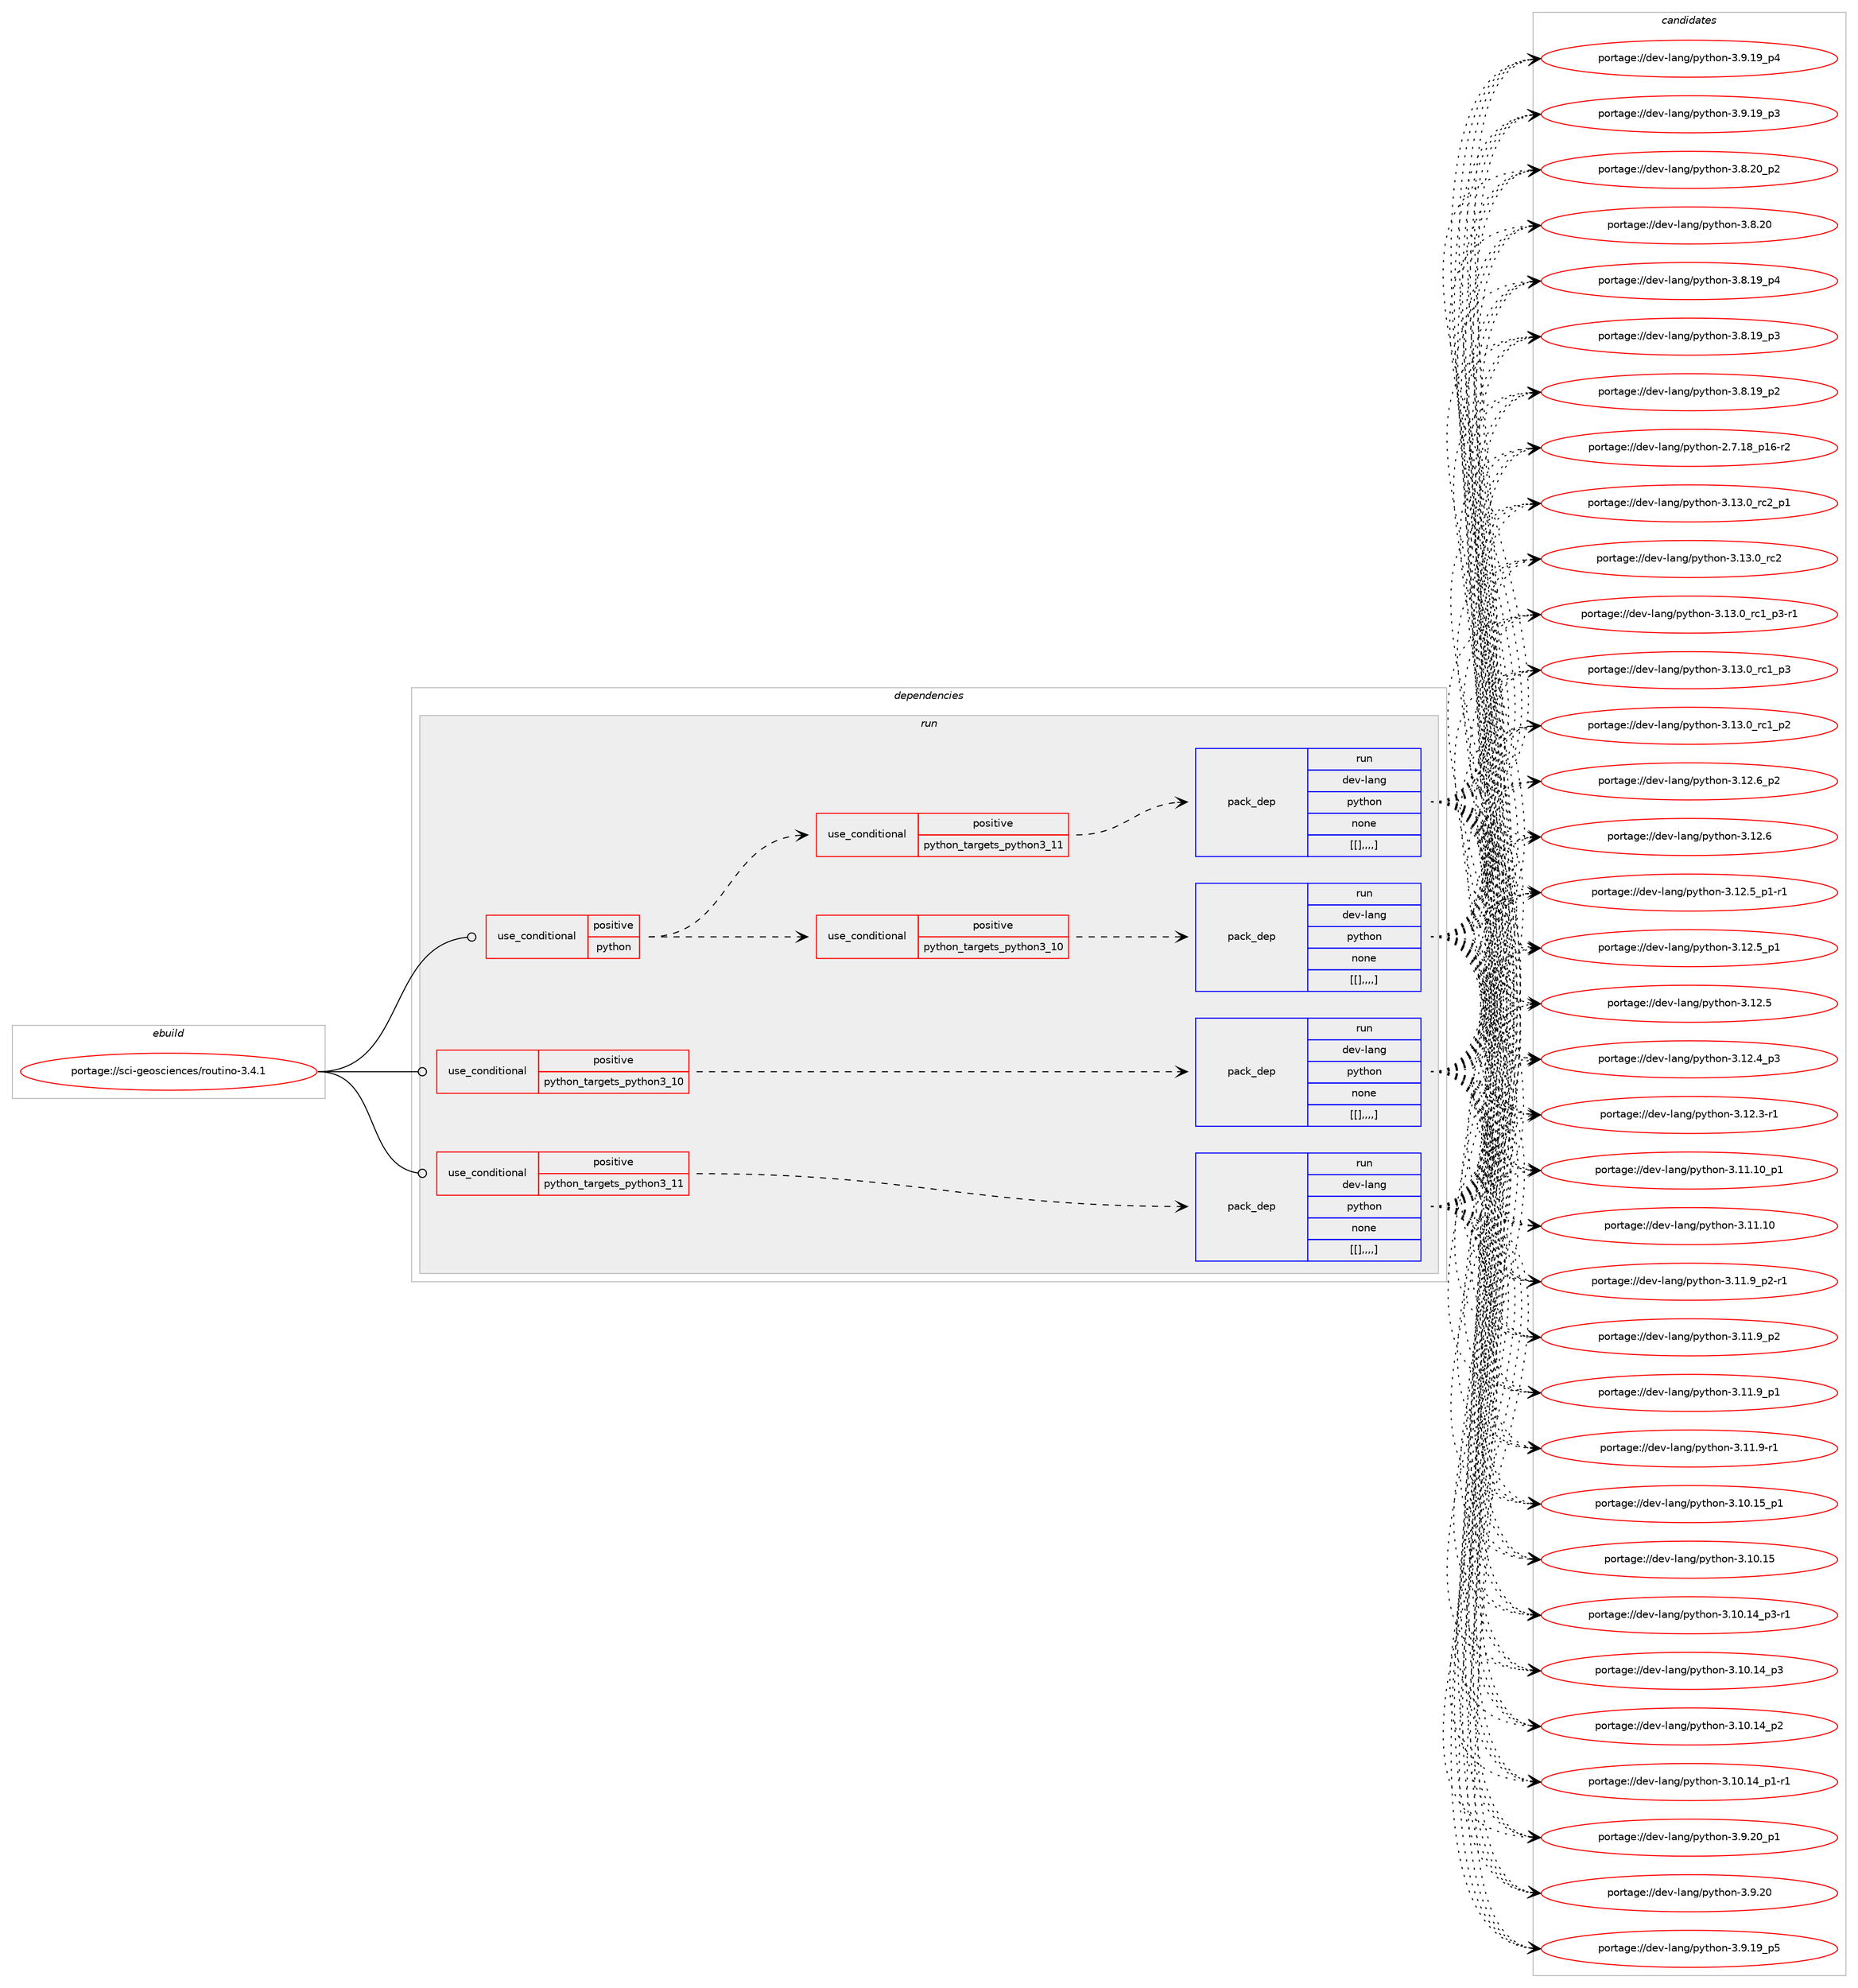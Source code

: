 digraph prolog {

# *************
# Graph options
# *************

newrank=true;
concentrate=true;
compound=true;
graph [rankdir=LR,fontname=Helvetica,fontsize=10,ranksep=1.5];#, ranksep=2.5, nodesep=0.2];
edge  [arrowhead=vee];
node  [fontname=Helvetica,fontsize=10];

# **********
# The ebuild
# **********

subgraph cluster_leftcol {
color=gray;
label=<<i>ebuild</i>>;
id [label="portage://sci-geosciences/routino-3.4.1", color=red, width=4, href="../sci-geosciences/routino-3.4.1.svg"];
}

# ****************
# The dependencies
# ****************

subgraph cluster_midcol {
color=gray;
label=<<i>dependencies</i>>;
subgraph cluster_compile {
fillcolor="#eeeeee";
style=filled;
label=<<i>compile</i>>;
}
subgraph cluster_compileandrun {
fillcolor="#eeeeee";
style=filled;
label=<<i>compile and run</i>>;
}
subgraph cluster_run {
fillcolor="#eeeeee";
style=filled;
label=<<i>run</i>>;
subgraph cond108780 {
dependency408276 [label=<<TABLE BORDER="0" CELLBORDER="1" CELLSPACING="0" CELLPADDING="4"><TR><TD ROWSPAN="3" CELLPADDING="10">use_conditional</TD></TR><TR><TD>positive</TD></TR><TR><TD>python</TD></TR></TABLE>>, shape=none, color=red];
subgraph cond108781 {
dependency408277 [label=<<TABLE BORDER="0" CELLBORDER="1" CELLSPACING="0" CELLPADDING="4"><TR><TD ROWSPAN="3" CELLPADDING="10">use_conditional</TD></TR><TR><TD>positive</TD></TR><TR><TD>python_targets_python3_10</TD></TR></TABLE>>, shape=none, color=red];
subgraph pack296629 {
dependency408278 [label=<<TABLE BORDER="0" CELLBORDER="1" CELLSPACING="0" CELLPADDING="4" WIDTH="220"><TR><TD ROWSPAN="6" CELLPADDING="30">pack_dep</TD></TR><TR><TD WIDTH="110">run</TD></TR><TR><TD>dev-lang</TD></TR><TR><TD>python</TD></TR><TR><TD>none</TD></TR><TR><TD>[[],,,,]</TD></TR></TABLE>>, shape=none, color=blue];
}
dependency408277:e -> dependency408278:w [weight=20,style="dashed",arrowhead="vee"];
}
dependency408276:e -> dependency408277:w [weight=20,style="dashed",arrowhead="vee"];
subgraph cond108782 {
dependency408279 [label=<<TABLE BORDER="0" CELLBORDER="1" CELLSPACING="0" CELLPADDING="4"><TR><TD ROWSPAN="3" CELLPADDING="10">use_conditional</TD></TR><TR><TD>positive</TD></TR><TR><TD>python_targets_python3_11</TD></TR></TABLE>>, shape=none, color=red];
subgraph pack296630 {
dependency408280 [label=<<TABLE BORDER="0" CELLBORDER="1" CELLSPACING="0" CELLPADDING="4" WIDTH="220"><TR><TD ROWSPAN="6" CELLPADDING="30">pack_dep</TD></TR><TR><TD WIDTH="110">run</TD></TR><TR><TD>dev-lang</TD></TR><TR><TD>python</TD></TR><TR><TD>none</TD></TR><TR><TD>[[],,,,]</TD></TR></TABLE>>, shape=none, color=blue];
}
dependency408279:e -> dependency408280:w [weight=20,style="dashed",arrowhead="vee"];
}
dependency408276:e -> dependency408279:w [weight=20,style="dashed",arrowhead="vee"];
}
id:e -> dependency408276:w [weight=20,style="solid",arrowhead="odot"];
subgraph cond108783 {
dependency408281 [label=<<TABLE BORDER="0" CELLBORDER="1" CELLSPACING="0" CELLPADDING="4"><TR><TD ROWSPAN="3" CELLPADDING="10">use_conditional</TD></TR><TR><TD>positive</TD></TR><TR><TD>python_targets_python3_10</TD></TR></TABLE>>, shape=none, color=red];
subgraph pack296631 {
dependency408282 [label=<<TABLE BORDER="0" CELLBORDER="1" CELLSPACING="0" CELLPADDING="4" WIDTH="220"><TR><TD ROWSPAN="6" CELLPADDING="30">pack_dep</TD></TR><TR><TD WIDTH="110">run</TD></TR><TR><TD>dev-lang</TD></TR><TR><TD>python</TD></TR><TR><TD>none</TD></TR><TR><TD>[[],,,,]</TD></TR></TABLE>>, shape=none, color=blue];
}
dependency408281:e -> dependency408282:w [weight=20,style="dashed",arrowhead="vee"];
}
id:e -> dependency408281:w [weight=20,style="solid",arrowhead="odot"];
subgraph cond108784 {
dependency408283 [label=<<TABLE BORDER="0" CELLBORDER="1" CELLSPACING="0" CELLPADDING="4"><TR><TD ROWSPAN="3" CELLPADDING="10">use_conditional</TD></TR><TR><TD>positive</TD></TR><TR><TD>python_targets_python3_11</TD></TR></TABLE>>, shape=none, color=red];
subgraph pack296632 {
dependency408284 [label=<<TABLE BORDER="0" CELLBORDER="1" CELLSPACING="0" CELLPADDING="4" WIDTH="220"><TR><TD ROWSPAN="6" CELLPADDING="30">pack_dep</TD></TR><TR><TD WIDTH="110">run</TD></TR><TR><TD>dev-lang</TD></TR><TR><TD>python</TD></TR><TR><TD>none</TD></TR><TR><TD>[[],,,,]</TD></TR></TABLE>>, shape=none, color=blue];
}
dependency408283:e -> dependency408284:w [weight=20,style="dashed",arrowhead="vee"];
}
id:e -> dependency408283:w [weight=20,style="solid",arrowhead="odot"];
}
}

# **************
# The candidates
# **************

subgraph cluster_choices {
rank=same;
color=gray;
label=<<i>candidates</i>>;

subgraph choice296629 {
color=black;
nodesep=1;
choice100101118451089711010347112121116104111110455146495146489511499509511249 [label="portage://dev-lang/python-3.13.0_rc2_p1", color=red, width=4,href="../dev-lang/python-3.13.0_rc2_p1.svg"];
choice10010111845108971101034711212111610411111045514649514648951149950 [label="portage://dev-lang/python-3.13.0_rc2", color=red, width=4,href="../dev-lang/python-3.13.0_rc2.svg"];
choice1001011184510897110103471121211161041111104551464951464895114994995112514511449 [label="portage://dev-lang/python-3.13.0_rc1_p3-r1", color=red, width=4,href="../dev-lang/python-3.13.0_rc1_p3-r1.svg"];
choice100101118451089711010347112121116104111110455146495146489511499499511251 [label="portage://dev-lang/python-3.13.0_rc1_p3", color=red, width=4,href="../dev-lang/python-3.13.0_rc1_p3.svg"];
choice100101118451089711010347112121116104111110455146495146489511499499511250 [label="portage://dev-lang/python-3.13.0_rc1_p2", color=red, width=4,href="../dev-lang/python-3.13.0_rc1_p2.svg"];
choice100101118451089711010347112121116104111110455146495046549511250 [label="portage://dev-lang/python-3.12.6_p2", color=red, width=4,href="../dev-lang/python-3.12.6_p2.svg"];
choice10010111845108971101034711212111610411111045514649504654 [label="portage://dev-lang/python-3.12.6", color=red, width=4,href="../dev-lang/python-3.12.6.svg"];
choice1001011184510897110103471121211161041111104551464950465395112494511449 [label="portage://dev-lang/python-3.12.5_p1-r1", color=red, width=4,href="../dev-lang/python-3.12.5_p1-r1.svg"];
choice100101118451089711010347112121116104111110455146495046539511249 [label="portage://dev-lang/python-3.12.5_p1", color=red, width=4,href="../dev-lang/python-3.12.5_p1.svg"];
choice10010111845108971101034711212111610411111045514649504653 [label="portage://dev-lang/python-3.12.5", color=red, width=4,href="../dev-lang/python-3.12.5.svg"];
choice100101118451089711010347112121116104111110455146495046529511251 [label="portage://dev-lang/python-3.12.4_p3", color=red, width=4,href="../dev-lang/python-3.12.4_p3.svg"];
choice100101118451089711010347112121116104111110455146495046514511449 [label="portage://dev-lang/python-3.12.3-r1", color=red, width=4,href="../dev-lang/python-3.12.3-r1.svg"];
choice10010111845108971101034711212111610411111045514649494649489511249 [label="portage://dev-lang/python-3.11.10_p1", color=red, width=4,href="../dev-lang/python-3.11.10_p1.svg"];
choice1001011184510897110103471121211161041111104551464949464948 [label="portage://dev-lang/python-3.11.10", color=red, width=4,href="../dev-lang/python-3.11.10.svg"];
choice1001011184510897110103471121211161041111104551464949465795112504511449 [label="portage://dev-lang/python-3.11.9_p2-r1", color=red, width=4,href="../dev-lang/python-3.11.9_p2-r1.svg"];
choice100101118451089711010347112121116104111110455146494946579511250 [label="portage://dev-lang/python-3.11.9_p2", color=red, width=4,href="../dev-lang/python-3.11.9_p2.svg"];
choice100101118451089711010347112121116104111110455146494946579511249 [label="portage://dev-lang/python-3.11.9_p1", color=red, width=4,href="../dev-lang/python-3.11.9_p1.svg"];
choice100101118451089711010347112121116104111110455146494946574511449 [label="portage://dev-lang/python-3.11.9-r1", color=red, width=4,href="../dev-lang/python-3.11.9-r1.svg"];
choice10010111845108971101034711212111610411111045514649484649539511249 [label="portage://dev-lang/python-3.10.15_p1", color=red, width=4,href="../dev-lang/python-3.10.15_p1.svg"];
choice1001011184510897110103471121211161041111104551464948464953 [label="portage://dev-lang/python-3.10.15", color=red, width=4,href="../dev-lang/python-3.10.15.svg"];
choice100101118451089711010347112121116104111110455146494846495295112514511449 [label="portage://dev-lang/python-3.10.14_p3-r1", color=red, width=4,href="../dev-lang/python-3.10.14_p3-r1.svg"];
choice10010111845108971101034711212111610411111045514649484649529511251 [label="portage://dev-lang/python-3.10.14_p3", color=red, width=4,href="../dev-lang/python-3.10.14_p3.svg"];
choice10010111845108971101034711212111610411111045514649484649529511250 [label="portage://dev-lang/python-3.10.14_p2", color=red, width=4,href="../dev-lang/python-3.10.14_p2.svg"];
choice100101118451089711010347112121116104111110455146494846495295112494511449 [label="portage://dev-lang/python-3.10.14_p1-r1", color=red, width=4,href="../dev-lang/python-3.10.14_p1-r1.svg"];
choice100101118451089711010347112121116104111110455146574650489511249 [label="portage://dev-lang/python-3.9.20_p1", color=red, width=4,href="../dev-lang/python-3.9.20_p1.svg"];
choice10010111845108971101034711212111610411111045514657465048 [label="portage://dev-lang/python-3.9.20", color=red, width=4,href="../dev-lang/python-3.9.20.svg"];
choice100101118451089711010347112121116104111110455146574649579511253 [label="portage://dev-lang/python-3.9.19_p5", color=red, width=4,href="../dev-lang/python-3.9.19_p5.svg"];
choice100101118451089711010347112121116104111110455146574649579511252 [label="portage://dev-lang/python-3.9.19_p4", color=red, width=4,href="../dev-lang/python-3.9.19_p4.svg"];
choice100101118451089711010347112121116104111110455146574649579511251 [label="portage://dev-lang/python-3.9.19_p3", color=red, width=4,href="../dev-lang/python-3.9.19_p3.svg"];
choice100101118451089711010347112121116104111110455146564650489511250 [label="portage://dev-lang/python-3.8.20_p2", color=red, width=4,href="../dev-lang/python-3.8.20_p2.svg"];
choice10010111845108971101034711212111610411111045514656465048 [label="portage://dev-lang/python-3.8.20", color=red, width=4,href="../dev-lang/python-3.8.20.svg"];
choice100101118451089711010347112121116104111110455146564649579511252 [label="portage://dev-lang/python-3.8.19_p4", color=red, width=4,href="../dev-lang/python-3.8.19_p4.svg"];
choice100101118451089711010347112121116104111110455146564649579511251 [label="portage://dev-lang/python-3.8.19_p3", color=red, width=4,href="../dev-lang/python-3.8.19_p3.svg"];
choice100101118451089711010347112121116104111110455146564649579511250 [label="portage://dev-lang/python-3.8.19_p2", color=red, width=4,href="../dev-lang/python-3.8.19_p2.svg"];
choice100101118451089711010347112121116104111110455046554649569511249544511450 [label="portage://dev-lang/python-2.7.18_p16-r2", color=red, width=4,href="../dev-lang/python-2.7.18_p16-r2.svg"];
dependency408278:e -> choice100101118451089711010347112121116104111110455146495146489511499509511249:w [style=dotted,weight="100"];
dependency408278:e -> choice10010111845108971101034711212111610411111045514649514648951149950:w [style=dotted,weight="100"];
dependency408278:e -> choice1001011184510897110103471121211161041111104551464951464895114994995112514511449:w [style=dotted,weight="100"];
dependency408278:e -> choice100101118451089711010347112121116104111110455146495146489511499499511251:w [style=dotted,weight="100"];
dependency408278:e -> choice100101118451089711010347112121116104111110455146495146489511499499511250:w [style=dotted,weight="100"];
dependency408278:e -> choice100101118451089711010347112121116104111110455146495046549511250:w [style=dotted,weight="100"];
dependency408278:e -> choice10010111845108971101034711212111610411111045514649504654:w [style=dotted,weight="100"];
dependency408278:e -> choice1001011184510897110103471121211161041111104551464950465395112494511449:w [style=dotted,weight="100"];
dependency408278:e -> choice100101118451089711010347112121116104111110455146495046539511249:w [style=dotted,weight="100"];
dependency408278:e -> choice10010111845108971101034711212111610411111045514649504653:w [style=dotted,weight="100"];
dependency408278:e -> choice100101118451089711010347112121116104111110455146495046529511251:w [style=dotted,weight="100"];
dependency408278:e -> choice100101118451089711010347112121116104111110455146495046514511449:w [style=dotted,weight="100"];
dependency408278:e -> choice10010111845108971101034711212111610411111045514649494649489511249:w [style=dotted,weight="100"];
dependency408278:e -> choice1001011184510897110103471121211161041111104551464949464948:w [style=dotted,weight="100"];
dependency408278:e -> choice1001011184510897110103471121211161041111104551464949465795112504511449:w [style=dotted,weight="100"];
dependency408278:e -> choice100101118451089711010347112121116104111110455146494946579511250:w [style=dotted,weight="100"];
dependency408278:e -> choice100101118451089711010347112121116104111110455146494946579511249:w [style=dotted,weight="100"];
dependency408278:e -> choice100101118451089711010347112121116104111110455146494946574511449:w [style=dotted,weight="100"];
dependency408278:e -> choice10010111845108971101034711212111610411111045514649484649539511249:w [style=dotted,weight="100"];
dependency408278:e -> choice1001011184510897110103471121211161041111104551464948464953:w [style=dotted,weight="100"];
dependency408278:e -> choice100101118451089711010347112121116104111110455146494846495295112514511449:w [style=dotted,weight="100"];
dependency408278:e -> choice10010111845108971101034711212111610411111045514649484649529511251:w [style=dotted,weight="100"];
dependency408278:e -> choice10010111845108971101034711212111610411111045514649484649529511250:w [style=dotted,weight="100"];
dependency408278:e -> choice100101118451089711010347112121116104111110455146494846495295112494511449:w [style=dotted,weight="100"];
dependency408278:e -> choice100101118451089711010347112121116104111110455146574650489511249:w [style=dotted,weight="100"];
dependency408278:e -> choice10010111845108971101034711212111610411111045514657465048:w [style=dotted,weight="100"];
dependency408278:e -> choice100101118451089711010347112121116104111110455146574649579511253:w [style=dotted,weight="100"];
dependency408278:e -> choice100101118451089711010347112121116104111110455146574649579511252:w [style=dotted,weight="100"];
dependency408278:e -> choice100101118451089711010347112121116104111110455146574649579511251:w [style=dotted,weight="100"];
dependency408278:e -> choice100101118451089711010347112121116104111110455146564650489511250:w [style=dotted,weight="100"];
dependency408278:e -> choice10010111845108971101034711212111610411111045514656465048:w [style=dotted,weight="100"];
dependency408278:e -> choice100101118451089711010347112121116104111110455146564649579511252:w [style=dotted,weight="100"];
dependency408278:e -> choice100101118451089711010347112121116104111110455146564649579511251:w [style=dotted,weight="100"];
dependency408278:e -> choice100101118451089711010347112121116104111110455146564649579511250:w [style=dotted,weight="100"];
dependency408278:e -> choice100101118451089711010347112121116104111110455046554649569511249544511450:w [style=dotted,weight="100"];
}
subgraph choice296630 {
color=black;
nodesep=1;
choice100101118451089711010347112121116104111110455146495146489511499509511249 [label="portage://dev-lang/python-3.13.0_rc2_p1", color=red, width=4,href="../dev-lang/python-3.13.0_rc2_p1.svg"];
choice10010111845108971101034711212111610411111045514649514648951149950 [label="portage://dev-lang/python-3.13.0_rc2", color=red, width=4,href="../dev-lang/python-3.13.0_rc2.svg"];
choice1001011184510897110103471121211161041111104551464951464895114994995112514511449 [label="portage://dev-lang/python-3.13.0_rc1_p3-r1", color=red, width=4,href="../dev-lang/python-3.13.0_rc1_p3-r1.svg"];
choice100101118451089711010347112121116104111110455146495146489511499499511251 [label="portage://dev-lang/python-3.13.0_rc1_p3", color=red, width=4,href="../dev-lang/python-3.13.0_rc1_p3.svg"];
choice100101118451089711010347112121116104111110455146495146489511499499511250 [label="portage://dev-lang/python-3.13.0_rc1_p2", color=red, width=4,href="../dev-lang/python-3.13.0_rc1_p2.svg"];
choice100101118451089711010347112121116104111110455146495046549511250 [label="portage://dev-lang/python-3.12.6_p2", color=red, width=4,href="../dev-lang/python-3.12.6_p2.svg"];
choice10010111845108971101034711212111610411111045514649504654 [label="portage://dev-lang/python-3.12.6", color=red, width=4,href="../dev-lang/python-3.12.6.svg"];
choice1001011184510897110103471121211161041111104551464950465395112494511449 [label="portage://dev-lang/python-3.12.5_p1-r1", color=red, width=4,href="../dev-lang/python-3.12.5_p1-r1.svg"];
choice100101118451089711010347112121116104111110455146495046539511249 [label="portage://dev-lang/python-3.12.5_p1", color=red, width=4,href="../dev-lang/python-3.12.5_p1.svg"];
choice10010111845108971101034711212111610411111045514649504653 [label="portage://dev-lang/python-3.12.5", color=red, width=4,href="../dev-lang/python-3.12.5.svg"];
choice100101118451089711010347112121116104111110455146495046529511251 [label="portage://dev-lang/python-3.12.4_p3", color=red, width=4,href="../dev-lang/python-3.12.4_p3.svg"];
choice100101118451089711010347112121116104111110455146495046514511449 [label="portage://dev-lang/python-3.12.3-r1", color=red, width=4,href="../dev-lang/python-3.12.3-r1.svg"];
choice10010111845108971101034711212111610411111045514649494649489511249 [label="portage://dev-lang/python-3.11.10_p1", color=red, width=4,href="../dev-lang/python-3.11.10_p1.svg"];
choice1001011184510897110103471121211161041111104551464949464948 [label="portage://dev-lang/python-3.11.10", color=red, width=4,href="../dev-lang/python-3.11.10.svg"];
choice1001011184510897110103471121211161041111104551464949465795112504511449 [label="portage://dev-lang/python-3.11.9_p2-r1", color=red, width=4,href="../dev-lang/python-3.11.9_p2-r1.svg"];
choice100101118451089711010347112121116104111110455146494946579511250 [label="portage://dev-lang/python-3.11.9_p2", color=red, width=4,href="../dev-lang/python-3.11.9_p2.svg"];
choice100101118451089711010347112121116104111110455146494946579511249 [label="portage://dev-lang/python-3.11.9_p1", color=red, width=4,href="../dev-lang/python-3.11.9_p1.svg"];
choice100101118451089711010347112121116104111110455146494946574511449 [label="portage://dev-lang/python-3.11.9-r1", color=red, width=4,href="../dev-lang/python-3.11.9-r1.svg"];
choice10010111845108971101034711212111610411111045514649484649539511249 [label="portage://dev-lang/python-3.10.15_p1", color=red, width=4,href="../dev-lang/python-3.10.15_p1.svg"];
choice1001011184510897110103471121211161041111104551464948464953 [label="portage://dev-lang/python-3.10.15", color=red, width=4,href="../dev-lang/python-3.10.15.svg"];
choice100101118451089711010347112121116104111110455146494846495295112514511449 [label="portage://dev-lang/python-3.10.14_p3-r1", color=red, width=4,href="../dev-lang/python-3.10.14_p3-r1.svg"];
choice10010111845108971101034711212111610411111045514649484649529511251 [label="portage://dev-lang/python-3.10.14_p3", color=red, width=4,href="../dev-lang/python-3.10.14_p3.svg"];
choice10010111845108971101034711212111610411111045514649484649529511250 [label="portage://dev-lang/python-3.10.14_p2", color=red, width=4,href="../dev-lang/python-3.10.14_p2.svg"];
choice100101118451089711010347112121116104111110455146494846495295112494511449 [label="portage://dev-lang/python-3.10.14_p1-r1", color=red, width=4,href="../dev-lang/python-3.10.14_p1-r1.svg"];
choice100101118451089711010347112121116104111110455146574650489511249 [label="portage://dev-lang/python-3.9.20_p1", color=red, width=4,href="../dev-lang/python-3.9.20_p1.svg"];
choice10010111845108971101034711212111610411111045514657465048 [label="portage://dev-lang/python-3.9.20", color=red, width=4,href="../dev-lang/python-3.9.20.svg"];
choice100101118451089711010347112121116104111110455146574649579511253 [label="portage://dev-lang/python-3.9.19_p5", color=red, width=4,href="../dev-lang/python-3.9.19_p5.svg"];
choice100101118451089711010347112121116104111110455146574649579511252 [label="portage://dev-lang/python-3.9.19_p4", color=red, width=4,href="../dev-lang/python-3.9.19_p4.svg"];
choice100101118451089711010347112121116104111110455146574649579511251 [label="portage://dev-lang/python-3.9.19_p3", color=red, width=4,href="../dev-lang/python-3.9.19_p3.svg"];
choice100101118451089711010347112121116104111110455146564650489511250 [label="portage://dev-lang/python-3.8.20_p2", color=red, width=4,href="../dev-lang/python-3.8.20_p2.svg"];
choice10010111845108971101034711212111610411111045514656465048 [label="portage://dev-lang/python-3.8.20", color=red, width=4,href="../dev-lang/python-3.8.20.svg"];
choice100101118451089711010347112121116104111110455146564649579511252 [label="portage://dev-lang/python-3.8.19_p4", color=red, width=4,href="../dev-lang/python-3.8.19_p4.svg"];
choice100101118451089711010347112121116104111110455146564649579511251 [label="portage://dev-lang/python-3.8.19_p3", color=red, width=4,href="../dev-lang/python-3.8.19_p3.svg"];
choice100101118451089711010347112121116104111110455146564649579511250 [label="portage://dev-lang/python-3.8.19_p2", color=red, width=4,href="../dev-lang/python-3.8.19_p2.svg"];
choice100101118451089711010347112121116104111110455046554649569511249544511450 [label="portage://dev-lang/python-2.7.18_p16-r2", color=red, width=4,href="../dev-lang/python-2.7.18_p16-r2.svg"];
dependency408280:e -> choice100101118451089711010347112121116104111110455146495146489511499509511249:w [style=dotted,weight="100"];
dependency408280:e -> choice10010111845108971101034711212111610411111045514649514648951149950:w [style=dotted,weight="100"];
dependency408280:e -> choice1001011184510897110103471121211161041111104551464951464895114994995112514511449:w [style=dotted,weight="100"];
dependency408280:e -> choice100101118451089711010347112121116104111110455146495146489511499499511251:w [style=dotted,weight="100"];
dependency408280:e -> choice100101118451089711010347112121116104111110455146495146489511499499511250:w [style=dotted,weight="100"];
dependency408280:e -> choice100101118451089711010347112121116104111110455146495046549511250:w [style=dotted,weight="100"];
dependency408280:e -> choice10010111845108971101034711212111610411111045514649504654:w [style=dotted,weight="100"];
dependency408280:e -> choice1001011184510897110103471121211161041111104551464950465395112494511449:w [style=dotted,weight="100"];
dependency408280:e -> choice100101118451089711010347112121116104111110455146495046539511249:w [style=dotted,weight="100"];
dependency408280:e -> choice10010111845108971101034711212111610411111045514649504653:w [style=dotted,weight="100"];
dependency408280:e -> choice100101118451089711010347112121116104111110455146495046529511251:w [style=dotted,weight="100"];
dependency408280:e -> choice100101118451089711010347112121116104111110455146495046514511449:w [style=dotted,weight="100"];
dependency408280:e -> choice10010111845108971101034711212111610411111045514649494649489511249:w [style=dotted,weight="100"];
dependency408280:e -> choice1001011184510897110103471121211161041111104551464949464948:w [style=dotted,weight="100"];
dependency408280:e -> choice1001011184510897110103471121211161041111104551464949465795112504511449:w [style=dotted,weight="100"];
dependency408280:e -> choice100101118451089711010347112121116104111110455146494946579511250:w [style=dotted,weight="100"];
dependency408280:e -> choice100101118451089711010347112121116104111110455146494946579511249:w [style=dotted,weight="100"];
dependency408280:e -> choice100101118451089711010347112121116104111110455146494946574511449:w [style=dotted,weight="100"];
dependency408280:e -> choice10010111845108971101034711212111610411111045514649484649539511249:w [style=dotted,weight="100"];
dependency408280:e -> choice1001011184510897110103471121211161041111104551464948464953:w [style=dotted,weight="100"];
dependency408280:e -> choice100101118451089711010347112121116104111110455146494846495295112514511449:w [style=dotted,weight="100"];
dependency408280:e -> choice10010111845108971101034711212111610411111045514649484649529511251:w [style=dotted,weight="100"];
dependency408280:e -> choice10010111845108971101034711212111610411111045514649484649529511250:w [style=dotted,weight="100"];
dependency408280:e -> choice100101118451089711010347112121116104111110455146494846495295112494511449:w [style=dotted,weight="100"];
dependency408280:e -> choice100101118451089711010347112121116104111110455146574650489511249:w [style=dotted,weight="100"];
dependency408280:e -> choice10010111845108971101034711212111610411111045514657465048:w [style=dotted,weight="100"];
dependency408280:e -> choice100101118451089711010347112121116104111110455146574649579511253:w [style=dotted,weight="100"];
dependency408280:e -> choice100101118451089711010347112121116104111110455146574649579511252:w [style=dotted,weight="100"];
dependency408280:e -> choice100101118451089711010347112121116104111110455146574649579511251:w [style=dotted,weight="100"];
dependency408280:e -> choice100101118451089711010347112121116104111110455146564650489511250:w [style=dotted,weight="100"];
dependency408280:e -> choice10010111845108971101034711212111610411111045514656465048:w [style=dotted,weight="100"];
dependency408280:e -> choice100101118451089711010347112121116104111110455146564649579511252:w [style=dotted,weight="100"];
dependency408280:e -> choice100101118451089711010347112121116104111110455146564649579511251:w [style=dotted,weight="100"];
dependency408280:e -> choice100101118451089711010347112121116104111110455146564649579511250:w [style=dotted,weight="100"];
dependency408280:e -> choice100101118451089711010347112121116104111110455046554649569511249544511450:w [style=dotted,weight="100"];
}
subgraph choice296631 {
color=black;
nodesep=1;
choice100101118451089711010347112121116104111110455146495146489511499509511249 [label="portage://dev-lang/python-3.13.0_rc2_p1", color=red, width=4,href="../dev-lang/python-3.13.0_rc2_p1.svg"];
choice10010111845108971101034711212111610411111045514649514648951149950 [label="portage://dev-lang/python-3.13.0_rc2", color=red, width=4,href="../dev-lang/python-3.13.0_rc2.svg"];
choice1001011184510897110103471121211161041111104551464951464895114994995112514511449 [label="portage://dev-lang/python-3.13.0_rc1_p3-r1", color=red, width=4,href="../dev-lang/python-3.13.0_rc1_p3-r1.svg"];
choice100101118451089711010347112121116104111110455146495146489511499499511251 [label="portage://dev-lang/python-3.13.0_rc1_p3", color=red, width=4,href="../dev-lang/python-3.13.0_rc1_p3.svg"];
choice100101118451089711010347112121116104111110455146495146489511499499511250 [label="portage://dev-lang/python-3.13.0_rc1_p2", color=red, width=4,href="../dev-lang/python-3.13.0_rc1_p2.svg"];
choice100101118451089711010347112121116104111110455146495046549511250 [label="portage://dev-lang/python-3.12.6_p2", color=red, width=4,href="../dev-lang/python-3.12.6_p2.svg"];
choice10010111845108971101034711212111610411111045514649504654 [label="portage://dev-lang/python-3.12.6", color=red, width=4,href="../dev-lang/python-3.12.6.svg"];
choice1001011184510897110103471121211161041111104551464950465395112494511449 [label="portage://dev-lang/python-3.12.5_p1-r1", color=red, width=4,href="../dev-lang/python-3.12.5_p1-r1.svg"];
choice100101118451089711010347112121116104111110455146495046539511249 [label="portage://dev-lang/python-3.12.5_p1", color=red, width=4,href="../dev-lang/python-3.12.5_p1.svg"];
choice10010111845108971101034711212111610411111045514649504653 [label="portage://dev-lang/python-3.12.5", color=red, width=4,href="../dev-lang/python-3.12.5.svg"];
choice100101118451089711010347112121116104111110455146495046529511251 [label="portage://dev-lang/python-3.12.4_p3", color=red, width=4,href="../dev-lang/python-3.12.4_p3.svg"];
choice100101118451089711010347112121116104111110455146495046514511449 [label="portage://dev-lang/python-3.12.3-r1", color=red, width=4,href="../dev-lang/python-3.12.3-r1.svg"];
choice10010111845108971101034711212111610411111045514649494649489511249 [label="portage://dev-lang/python-3.11.10_p1", color=red, width=4,href="../dev-lang/python-3.11.10_p1.svg"];
choice1001011184510897110103471121211161041111104551464949464948 [label="portage://dev-lang/python-3.11.10", color=red, width=4,href="../dev-lang/python-3.11.10.svg"];
choice1001011184510897110103471121211161041111104551464949465795112504511449 [label="portage://dev-lang/python-3.11.9_p2-r1", color=red, width=4,href="../dev-lang/python-3.11.9_p2-r1.svg"];
choice100101118451089711010347112121116104111110455146494946579511250 [label="portage://dev-lang/python-3.11.9_p2", color=red, width=4,href="../dev-lang/python-3.11.9_p2.svg"];
choice100101118451089711010347112121116104111110455146494946579511249 [label="portage://dev-lang/python-3.11.9_p1", color=red, width=4,href="../dev-lang/python-3.11.9_p1.svg"];
choice100101118451089711010347112121116104111110455146494946574511449 [label="portage://dev-lang/python-3.11.9-r1", color=red, width=4,href="../dev-lang/python-3.11.9-r1.svg"];
choice10010111845108971101034711212111610411111045514649484649539511249 [label="portage://dev-lang/python-3.10.15_p1", color=red, width=4,href="../dev-lang/python-3.10.15_p1.svg"];
choice1001011184510897110103471121211161041111104551464948464953 [label="portage://dev-lang/python-3.10.15", color=red, width=4,href="../dev-lang/python-3.10.15.svg"];
choice100101118451089711010347112121116104111110455146494846495295112514511449 [label="portage://dev-lang/python-3.10.14_p3-r1", color=red, width=4,href="../dev-lang/python-3.10.14_p3-r1.svg"];
choice10010111845108971101034711212111610411111045514649484649529511251 [label="portage://dev-lang/python-3.10.14_p3", color=red, width=4,href="../dev-lang/python-3.10.14_p3.svg"];
choice10010111845108971101034711212111610411111045514649484649529511250 [label="portage://dev-lang/python-3.10.14_p2", color=red, width=4,href="../dev-lang/python-3.10.14_p2.svg"];
choice100101118451089711010347112121116104111110455146494846495295112494511449 [label="portage://dev-lang/python-3.10.14_p1-r1", color=red, width=4,href="../dev-lang/python-3.10.14_p1-r1.svg"];
choice100101118451089711010347112121116104111110455146574650489511249 [label="portage://dev-lang/python-3.9.20_p1", color=red, width=4,href="../dev-lang/python-3.9.20_p1.svg"];
choice10010111845108971101034711212111610411111045514657465048 [label="portage://dev-lang/python-3.9.20", color=red, width=4,href="../dev-lang/python-3.9.20.svg"];
choice100101118451089711010347112121116104111110455146574649579511253 [label="portage://dev-lang/python-3.9.19_p5", color=red, width=4,href="../dev-lang/python-3.9.19_p5.svg"];
choice100101118451089711010347112121116104111110455146574649579511252 [label="portage://dev-lang/python-3.9.19_p4", color=red, width=4,href="../dev-lang/python-3.9.19_p4.svg"];
choice100101118451089711010347112121116104111110455146574649579511251 [label="portage://dev-lang/python-3.9.19_p3", color=red, width=4,href="../dev-lang/python-3.9.19_p3.svg"];
choice100101118451089711010347112121116104111110455146564650489511250 [label="portage://dev-lang/python-3.8.20_p2", color=red, width=4,href="../dev-lang/python-3.8.20_p2.svg"];
choice10010111845108971101034711212111610411111045514656465048 [label="portage://dev-lang/python-3.8.20", color=red, width=4,href="../dev-lang/python-3.8.20.svg"];
choice100101118451089711010347112121116104111110455146564649579511252 [label="portage://dev-lang/python-3.8.19_p4", color=red, width=4,href="../dev-lang/python-3.8.19_p4.svg"];
choice100101118451089711010347112121116104111110455146564649579511251 [label="portage://dev-lang/python-3.8.19_p3", color=red, width=4,href="../dev-lang/python-3.8.19_p3.svg"];
choice100101118451089711010347112121116104111110455146564649579511250 [label="portage://dev-lang/python-3.8.19_p2", color=red, width=4,href="../dev-lang/python-3.8.19_p2.svg"];
choice100101118451089711010347112121116104111110455046554649569511249544511450 [label="portage://dev-lang/python-2.7.18_p16-r2", color=red, width=4,href="../dev-lang/python-2.7.18_p16-r2.svg"];
dependency408282:e -> choice100101118451089711010347112121116104111110455146495146489511499509511249:w [style=dotted,weight="100"];
dependency408282:e -> choice10010111845108971101034711212111610411111045514649514648951149950:w [style=dotted,weight="100"];
dependency408282:e -> choice1001011184510897110103471121211161041111104551464951464895114994995112514511449:w [style=dotted,weight="100"];
dependency408282:e -> choice100101118451089711010347112121116104111110455146495146489511499499511251:w [style=dotted,weight="100"];
dependency408282:e -> choice100101118451089711010347112121116104111110455146495146489511499499511250:w [style=dotted,weight="100"];
dependency408282:e -> choice100101118451089711010347112121116104111110455146495046549511250:w [style=dotted,weight="100"];
dependency408282:e -> choice10010111845108971101034711212111610411111045514649504654:w [style=dotted,weight="100"];
dependency408282:e -> choice1001011184510897110103471121211161041111104551464950465395112494511449:w [style=dotted,weight="100"];
dependency408282:e -> choice100101118451089711010347112121116104111110455146495046539511249:w [style=dotted,weight="100"];
dependency408282:e -> choice10010111845108971101034711212111610411111045514649504653:w [style=dotted,weight="100"];
dependency408282:e -> choice100101118451089711010347112121116104111110455146495046529511251:w [style=dotted,weight="100"];
dependency408282:e -> choice100101118451089711010347112121116104111110455146495046514511449:w [style=dotted,weight="100"];
dependency408282:e -> choice10010111845108971101034711212111610411111045514649494649489511249:w [style=dotted,weight="100"];
dependency408282:e -> choice1001011184510897110103471121211161041111104551464949464948:w [style=dotted,weight="100"];
dependency408282:e -> choice1001011184510897110103471121211161041111104551464949465795112504511449:w [style=dotted,weight="100"];
dependency408282:e -> choice100101118451089711010347112121116104111110455146494946579511250:w [style=dotted,weight="100"];
dependency408282:e -> choice100101118451089711010347112121116104111110455146494946579511249:w [style=dotted,weight="100"];
dependency408282:e -> choice100101118451089711010347112121116104111110455146494946574511449:w [style=dotted,weight="100"];
dependency408282:e -> choice10010111845108971101034711212111610411111045514649484649539511249:w [style=dotted,weight="100"];
dependency408282:e -> choice1001011184510897110103471121211161041111104551464948464953:w [style=dotted,weight="100"];
dependency408282:e -> choice100101118451089711010347112121116104111110455146494846495295112514511449:w [style=dotted,weight="100"];
dependency408282:e -> choice10010111845108971101034711212111610411111045514649484649529511251:w [style=dotted,weight="100"];
dependency408282:e -> choice10010111845108971101034711212111610411111045514649484649529511250:w [style=dotted,weight="100"];
dependency408282:e -> choice100101118451089711010347112121116104111110455146494846495295112494511449:w [style=dotted,weight="100"];
dependency408282:e -> choice100101118451089711010347112121116104111110455146574650489511249:w [style=dotted,weight="100"];
dependency408282:e -> choice10010111845108971101034711212111610411111045514657465048:w [style=dotted,weight="100"];
dependency408282:e -> choice100101118451089711010347112121116104111110455146574649579511253:w [style=dotted,weight="100"];
dependency408282:e -> choice100101118451089711010347112121116104111110455146574649579511252:w [style=dotted,weight="100"];
dependency408282:e -> choice100101118451089711010347112121116104111110455146574649579511251:w [style=dotted,weight="100"];
dependency408282:e -> choice100101118451089711010347112121116104111110455146564650489511250:w [style=dotted,weight="100"];
dependency408282:e -> choice10010111845108971101034711212111610411111045514656465048:w [style=dotted,weight="100"];
dependency408282:e -> choice100101118451089711010347112121116104111110455146564649579511252:w [style=dotted,weight="100"];
dependency408282:e -> choice100101118451089711010347112121116104111110455146564649579511251:w [style=dotted,weight="100"];
dependency408282:e -> choice100101118451089711010347112121116104111110455146564649579511250:w [style=dotted,weight="100"];
dependency408282:e -> choice100101118451089711010347112121116104111110455046554649569511249544511450:w [style=dotted,weight="100"];
}
subgraph choice296632 {
color=black;
nodesep=1;
choice100101118451089711010347112121116104111110455146495146489511499509511249 [label="portage://dev-lang/python-3.13.0_rc2_p1", color=red, width=4,href="../dev-lang/python-3.13.0_rc2_p1.svg"];
choice10010111845108971101034711212111610411111045514649514648951149950 [label="portage://dev-lang/python-3.13.0_rc2", color=red, width=4,href="../dev-lang/python-3.13.0_rc2.svg"];
choice1001011184510897110103471121211161041111104551464951464895114994995112514511449 [label="portage://dev-lang/python-3.13.0_rc1_p3-r1", color=red, width=4,href="../dev-lang/python-3.13.0_rc1_p3-r1.svg"];
choice100101118451089711010347112121116104111110455146495146489511499499511251 [label="portage://dev-lang/python-3.13.0_rc1_p3", color=red, width=4,href="../dev-lang/python-3.13.0_rc1_p3.svg"];
choice100101118451089711010347112121116104111110455146495146489511499499511250 [label="portage://dev-lang/python-3.13.0_rc1_p2", color=red, width=4,href="../dev-lang/python-3.13.0_rc1_p2.svg"];
choice100101118451089711010347112121116104111110455146495046549511250 [label="portage://dev-lang/python-3.12.6_p2", color=red, width=4,href="../dev-lang/python-3.12.6_p2.svg"];
choice10010111845108971101034711212111610411111045514649504654 [label="portage://dev-lang/python-3.12.6", color=red, width=4,href="../dev-lang/python-3.12.6.svg"];
choice1001011184510897110103471121211161041111104551464950465395112494511449 [label="portage://dev-lang/python-3.12.5_p1-r1", color=red, width=4,href="../dev-lang/python-3.12.5_p1-r1.svg"];
choice100101118451089711010347112121116104111110455146495046539511249 [label="portage://dev-lang/python-3.12.5_p1", color=red, width=4,href="../dev-lang/python-3.12.5_p1.svg"];
choice10010111845108971101034711212111610411111045514649504653 [label="portage://dev-lang/python-3.12.5", color=red, width=4,href="../dev-lang/python-3.12.5.svg"];
choice100101118451089711010347112121116104111110455146495046529511251 [label="portage://dev-lang/python-3.12.4_p3", color=red, width=4,href="../dev-lang/python-3.12.4_p3.svg"];
choice100101118451089711010347112121116104111110455146495046514511449 [label="portage://dev-lang/python-3.12.3-r1", color=red, width=4,href="../dev-lang/python-3.12.3-r1.svg"];
choice10010111845108971101034711212111610411111045514649494649489511249 [label="portage://dev-lang/python-3.11.10_p1", color=red, width=4,href="../dev-lang/python-3.11.10_p1.svg"];
choice1001011184510897110103471121211161041111104551464949464948 [label="portage://dev-lang/python-3.11.10", color=red, width=4,href="../dev-lang/python-3.11.10.svg"];
choice1001011184510897110103471121211161041111104551464949465795112504511449 [label="portage://dev-lang/python-3.11.9_p2-r1", color=red, width=4,href="../dev-lang/python-3.11.9_p2-r1.svg"];
choice100101118451089711010347112121116104111110455146494946579511250 [label="portage://dev-lang/python-3.11.9_p2", color=red, width=4,href="../dev-lang/python-3.11.9_p2.svg"];
choice100101118451089711010347112121116104111110455146494946579511249 [label="portage://dev-lang/python-3.11.9_p1", color=red, width=4,href="../dev-lang/python-3.11.9_p1.svg"];
choice100101118451089711010347112121116104111110455146494946574511449 [label="portage://dev-lang/python-3.11.9-r1", color=red, width=4,href="../dev-lang/python-3.11.9-r1.svg"];
choice10010111845108971101034711212111610411111045514649484649539511249 [label="portage://dev-lang/python-3.10.15_p1", color=red, width=4,href="../dev-lang/python-3.10.15_p1.svg"];
choice1001011184510897110103471121211161041111104551464948464953 [label="portage://dev-lang/python-3.10.15", color=red, width=4,href="../dev-lang/python-3.10.15.svg"];
choice100101118451089711010347112121116104111110455146494846495295112514511449 [label="portage://dev-lang/python-3.10.14_p3-r1", color=red, width=4,href="../dev-lang/python-3.10.14_p3-r1.svg"];
choice10010111845108971101034711212111610411111045514649484649529511251 [label="portage://dev-lang/python-3.10.14_p3", color=red, width=4,href="../dev-lang/python-3.10.14_p3.svg"];
choice10010111845108971101034711212111610411111045514649484649529511250 [label="portage://dev-lang/python-3.10.14_p2", color=red, width=4,href="../dev-lang/python-3.10.14_p2.svg"];
choice100101118451089711010347112121116104111110455146494846495295112494511449 [label="portage://dev-lang/python-3.10.14_p1-r1", color=red, width=4,href="../dev-lang/python-3.10.14_p1-r1.svg"];
choice100101118451089711010347112121116104111110455146574650489511249 [label="portage://dev-lang/python-3.9.20_p1", color=red, width=4,href="../dev-lang/python-3.9.20_p1.svg"];
choice10010111845108971101034711212111610411111045514657465048 [label="portage://dev-lang/python-3.9.20", color=red, width=4,href="../dev-lang/python-3.9.20.svg"];
choice100101118451089711010347112121116104111110455146574649579511253 [label="portage://dev-lang/python-3.9.19_p5", color=red, width=4,href="../dev-lang/python-3.9.19_p5.svg"];
choice100101118451089711010347112121116104111110455146574649579511252 [label="portage://dev-lang/python-3.9.19_p4", color=red, width=4,href="../dev-lang/python-3.9.19_p4.svg"];
choice100101118451089711010347112121116104111110455146574649579511251 [label="portage://dev-lang/python-3.9.19_p3", color=red, width=4,href="../dev-lang/python-3.9.19_p3.svg"];
choice100101118451089711010347112121116104111110455146564650489511250 [label="portage://dev-lang/python-3.8.20_p2", color=red, width=4,href="../dev-lang/python-3.8.20_p2.svg"];
choice10010111845108971101034711212111610411111045514656465048 [label="portage://dev-lang/python-3.8.20", color=red, width=4,href="../dev-lang/python-3.8.20.svg"];
choice100101118451089711010347112121116104111110455146564649579511252 [label="portage://dev-lang/python-3.8.19_p4", color=red, width=4,href="../dev-lang/python-3.8.19_p4.svg"];
choice100101118451089711010347112121116104111110455146564649579511251 [label="portage://dev-lang/python-3.8.19_p3", color=red, width=4,href="../dev-lang/python-3.8.19_p3.svg"];
choice100101118451089711010347112121116104111110455146564649579511250 [label="portage://dev-lang/python-3.8.19_p2", color=red, width=4,href="../dev-lang/python-3.8.19_p2.svg"];
choice100101118451089711010347112121116104111110455046554649569511249544511450 [label="portage://dev-lang/python-2.7.18_p16-r2", color=red, width=4,href="../dev-lang/python-2.7.18_p16-r2.svg"];
dependency408284:e -> choice100101118451089711010347112121116104111110455146495146489511499509511249:w [style=dotted,weight="100"];
dependency408284:e -> choice10010111845108971101034711212111610411111045514649514648951149950:w [style=dotted,weight="100"];
dependency408284:e -> choice1001011184510897110103471121211161041111104551464951464895114994995112514511449:w [style=dotted,weight="100"];
dependency408284:e -> choice100101118451089711010347112121116104111110455146495146489511499499511251:w [style=dotted,weight="100"];
dependency408284:e -> choice100101118451089711010347112121116104111110455146495146489511499499511250:w [style=dotted,weight="100"];
dependency408284:e -> choice100101118451089711010347112121116104111110455146495046549511250:w [style=dotted,weight="100"];
dependency408284:e -> choice10010111845108971101034711212111610411111045514649504654:w [style=dotted,weight="100"];
dependency408284:e -> choice1001011184510897110103471121211161041111104551464950465395112494511449:w [style=dotted,weight="100"];
dependency408284:e -> choice100101118451089711010347112121116104111110455146495046539511249:w [style=dotted,weight="100"];
dependency408284:e -> choice10010111845108971101034711212111610411111045514649504653:w [style=dotted,weight="100"];
dependency408284:e -> choice100101118451089711010347112121116104111110455146495046529511251:w [style=dotted,weight="100"];
dependency408284:e -> choice100101118451089711010347112121116104111110455146495046514511449:w [style=dotted,weight="100"];
dependency408284:e -> choice10010111845108971101034711212111610411111045514649494649489511249:w [style=dotted,weight="100"];
dependency408284:e -> choice1001011184510897110103471121211161041111104551464949464948:w [style=dotted,weight="100"];
dependency408284:e -> choice1001011184510897110103471121211161041111104551464949465795112504511449:w [style=dotted,weight="100"];
dependency408284:e -> choice100101118451089711010347112121116104111110455146494946579511250:w [style=dotted,weight="100"];
dependency408284:e -> choice100101118451089711010347112121116104111110455146494946579511249:w [style=dotted,weight="100"];
dependency408284:e -> choice100101118451089711010347112121116104111110455146494946574511449:w [style=dotted,weight="100"];
dependency408284:e -> choice10010111845108971101034711212111610411111045514649484649539511249:w [style=dotted,weight="100"];
dependency408284:e -> choice1001011184510897110103471121211161041111104551464948464953:w [style=dotted,weight="100"];
dependency408284:e -> choice100101118451089711010347112121116104111110455146494846495295112514511449:w [style=dotted,weight="100"];
dependency408284:e -> choice10010111845108971101034711212111610411111045514649484649529511251:w [style=dotted,weight="100"];
dependency408284:e -> choice10010111845108971101034711212111610411111045514649484649529511250:w [style=dotted,weight="100"];
dependency408284:e -> choice100101118451089711010347112121116104111110455146494846495295112494511449:w [style=dotted,weight="100"];
dependency408284:e -> choice100101118451089711010347112121116104111110455146574650489511249:w [style=dotted,weight="100"];
dependency408284:e -> choice10010111845108971101034711212111610411111045514657465048:w [style=dotted,weight="100"];
dependency408284:e -> choice100101118451089711010347112121116104111110455146574649579511253:w [style=dotted,weight="100"];
dependency408284:e -> choice100101118451089711010347112121116104111110455146574649579511252:w [style=dotted,weight="100"];
dependency408284:e -> choice100101118451089711010347112121116104111110455146574649579511251:w [style=dotted,weight="100"];
dependency408284:e -> choice100101118451089711010347112121116104111110455146564650489511250:w [style=dotted,weight="100"];
dependency408284:e -> choice10010111845108971101034711212111610411111045514656465048:w [style=dotted,weight="100"];
dependency408284:e -> choice100101118451089711010347112121116104111110455146564649579511252:w [style=dotted,weight="100"];
dependency408284:e -> choice100101118451089711010347112121116104111110455146564649579511251:w [style=dotted,weight="100"];
dependency408284:e -> choice100101118451089711010347112121116104111110455146564649579511250:w [style=dotted,weight="100"];
dependency408284:e -> choice100101118451089711010347112121116104111110455046554649569511249544511450:w [style=dotted,weight="100"];
}
}

}
